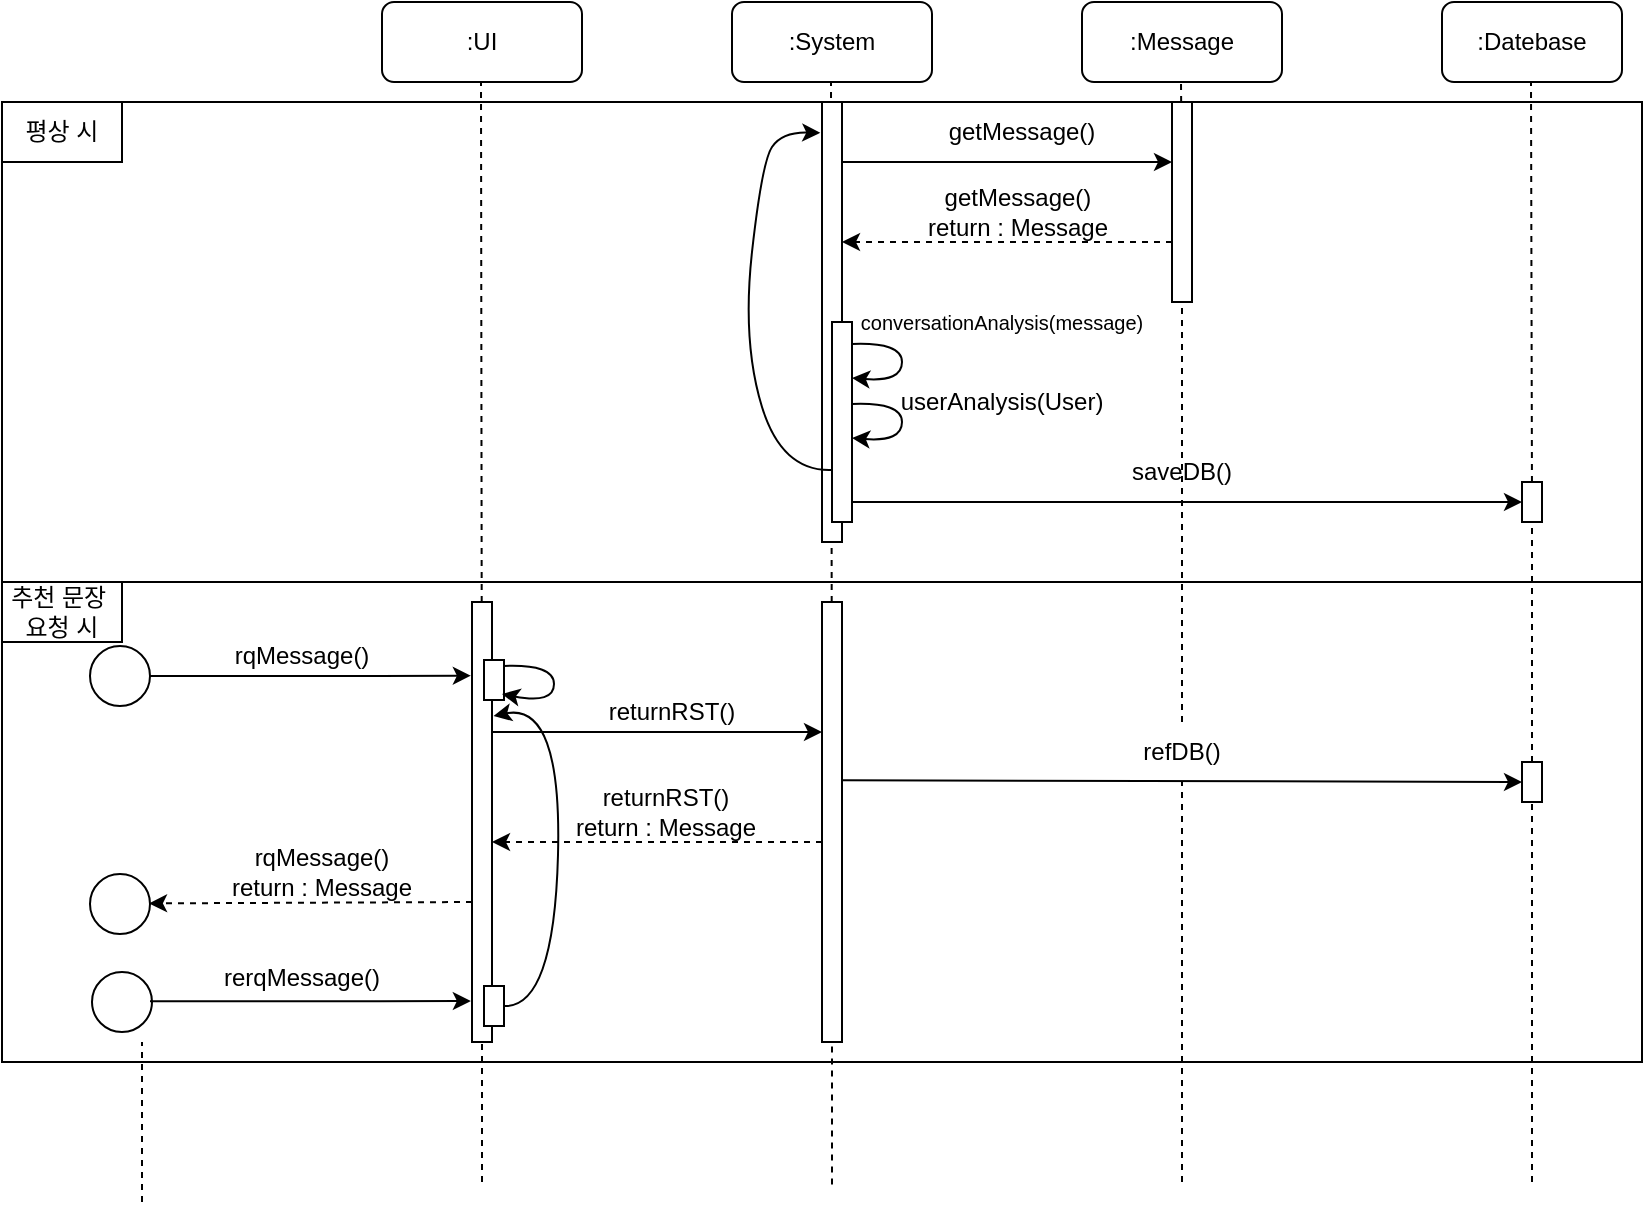 <mxfile version="21.2.9" type="device">
  <diagram name="Page-1" id="2YBvvXClWsGukQMizWep">
    <mxGraphModel dx="1004" dy="573" grid="1" gridSize="10" guides="1" tooltips="1" connect="1" arrows="1" fold="1" page="1" pageScale="1" pageWidth="850" pageHeight="1100" math="0" shadow="0">
      <root>
        <mxCell id="0" />
        <mxCell id="1" parent="0" />
        <mxCell id="O3P-cf8QrBY7kVAXS-Ra-35" value="" style="rounded=0;whiteSpace=wrap;html=1;" parent="1" vertex="1">
          <mxGeometry x="10" y="370" width="820" height="240" as="geometry" />
        </mxCell>
        <mxCell id="O3P-cf8QrBY7kVAXS-Ra-34" value="" style="rounded=0;whiteSpace=wrap;html=1;" parent="1" vertex="1">
          <mxGeometry x="10" y="130" width="820" height="240" as="geometry" />
        </mxCell>
        <mxCell id="O3P-cf8QrBY7kVAXS-Ra-2" value=":UI" style="rounded=1;whiteSpace=wrap;html=1;" parent="1" vertex="1">
          <mxGeometry x="200" y="80" width="100" height="40" as="geometry" />
        </mxCell>
        <mxCell id="O3P-cf8QrBY7kVAXS-Ra-3" value=":System" style="rounded=1;whiteSpace=wrap;html=1;" parent="1" vertex="1">
          <mxGeometry x="375" y="80" width="100" height="40" as="geometry" />
        </mxCell>
        <mxCell id="O3P-cf8QrBY7kVAXS-Ra-4" value=":Message" style="rounded=1;whiteSpace=wrap;html=1;" parent="1" vertex="1">
          <mxGeometry x="550" y="80" width="100" height="40" as="geometry" />
        </mxCell>
        <mxCell id="O3P-cf8QrBY7kVAXS-Ra-5" value=":Datebase" style="rounded=1;whiteSpace=wrap;html=1;" parent="1" vertex="1">
          <mxGeometry x="730" y="80" width="90" height="40" as="geometry" />
        </mxCell>
        <mxCell id="O3P-cf8QrBY7kVAXS-Ra-8" value="" style="endArrow=none;dashed=1;html=1;rounded=0;" parent="1" source="O3P-cf8QrBY7kVAXS-Ra-43" edge="1">
          <mxGeometry width="50" height="50" relative="1" as="geometry">
            <mxPoint x="249.5" y="590" as="sourcePoint" />
            <mxPoint x="249.5" y="120" as="targetPoint" />
          </mxGeometry>
        </mxCell>
        <mxCell id="O3P-cf8QrBY7kVAXS-Ra-9" value="" style="endArrow=none;dashed=1;html=1;rounded=0;" parent="1" source="O3P-cf8QrBY7kVAXS-Ra-47" edge="1">
          <mxGeometry width="50" height="50" relative="1" as="geometry">
            <mxPoint x="424.5" y="590" as="sourcePoint" />
            <mxPoint x="424.5" y="120" as="targetPoint" />
          </mxGeometry>
        </mxCell>
        <mxCell id="O3P-cf8QrBY7kVAXS-Ra-10" value="" style="endArrow=none;dashed=1;html=1;rounded=0;" parent="1" source="O3P-cf8QrBY7kVAXS-Ra-13" edge="1">
          <mxGeometry width="50" height="50" relative="1" as="geometry">
            <mxPoint x="599.5" y="590" as="sourcePoint" />
            <mxPoint x="599.5" y="120" as="targetPoint" />
          </mxGeometry>
        </mxCell>
        <mxCell id="O3P-cf8QrBY7kVAXS-Ra-11" value="" style="endArrow=none;dashed=1;html=1;rounded=0;" parent="1" source="O3P-cf8QrBY7kVAXS-Ra-31" edge="1">
          <mxGeometry width="50" height="50" relative="1" as="geometry">
            <mxPoint x="774.5" y="590" as="sourcePoint" />
            <mxPoint x="774.5" y="120" as="targetPoint" />
          </mxGeometry>
        </mxCell>
        <mxCell id="O3P-cf8QrBY7kVAXS-Ra-12" value="" style="rounded=0;whiteSpace=wrap;html=1;" parent="1" vertex="1">
          <mxGeometry x="420" y="130" width="10" height="220" as="geometry" />
        </mxCell>
        <mxCell id="O3P-cf8QrBY7kVAXS-Ra-14" value="" style="endArrow=none;dashed=1;html=1;rounded=0;" parent="1" source="O3P-cf8QrBY7kVAXS-Ra-55" target="O3P-cf8QrBY7kVAXS-Ra-13" edge="1">
          <mxGeometry width="50" height="50" relative="1" as="geometry">
            <mxPoint x="599.5" y="590" as="sourcePoint" />
            <mxPoint x="599.5" y="120" as="targetPoint" />
          </mxGeometry>
        </mxCell>
        <mxCell id="O3P-cf8QrBY7kVAXS-Ra-13" value="" style="rounded=0;whiteSpace=wrap;html=1;" parent="1" vertex="1">
          <mxGeometry x="595" y="130" width="10" height="100" as="geometry" />
        </mxCell>
        <mxCell id="O3P-cf8QrBY7kVAXS-Ra-15" value="" style="endArrow=classic;html=1;rounded=0;" parent="1" edge="1">
          <mxGeometry width="50" height="50" relative="1" as="geometry">
            <mxPoint x="430" y="160" as="sourcePoint" />
            <mxPoint x="595" y="160" as="targetPoint" />
          </mxGeometry>
        </mxCell>
        <mxCell id="O3P-cf8QrBY7kVAXS-Ra-16" value="getMessage()" style="text;html=1;strokeColor=none;fillColor=none;align=center;verticalAlign=middle;whiteSpace=wrap;rounded=0;" parent="1" vertex="1">
          <mxGeometry x="490" y="130" width="60" height="30" as="geometry" />
        </mxCell>
        <mxCell id="O3P-cf8QrBY7kVAXS-Ra-17" value="" style="endArrow=classic;html=1;rounded=0;dashed=1;" parent="1" edge="1">
          <mxGeometry width="50" height="50" relative="1" as="geometry">
            <mxPoint x="595" y="200" as="sourcePoint" />
            <mxPoint x="430" y="200" as="targetPoint" />
          </mxGeometry>
        </mxCell>
        <mxCell id="O3P-cf8QrBY7kVAXS-Ra-18" value="getMessage()&lt;br&gt;return : Message" style="text;html=1;strokeColor=none;fillColor=none;align=center;verticalAlign=middle;whiteSpace=wrap;rounded=0;" parent="1" vertex="1">
          <mxGeometry x="468" y="170" width="100" height="30" as="geometry" />
        </mxCell>
        <mxCell id="O3P-cf8QrBY7kVAXS-Ra-19" value="" style="rounded=0;whiteSpace=wrap;html=1;" parent="1" vertex="1">
          <mxGeometry x="425" y="240" width="10" height="100" as="geometry" />
        </mxCell>
        <mxCell id="O3P-cf8QrBY7kVAXS-Ra-24" value="" style="curved=1;endArrow=classic;html=1;rounded=0;exitX=1.044;exitY=0.159;exitDx=0;exitDy=0;exitPerimeter=0;entryX=1;entryY=0.4;entryDx=0;entryDy=0;entryPerimeter=0;" parent="1" edge="1">
          <mxGeometry width="50" height="50" relative="1" as="geometry">
            <mxPoint x="435" y="251" as="sourcePoint" />
            <mxPoint x="435" y="268" as="targetPoint" />
            <Array as="points">
              <mxPoint x="460" y="250" />
              <mxPoint x="460" y="270" />
            </Array>
          </mxGeometry>
        </mxCell>
        <mxCell id="O3P-cf8QrBY7kVAXS-Ra-25" value="userAnalysis(User)" style="text;html=1;strokeColor=none;fillColor=none;align=center;verticalAlign=middle;whiteSpace=wrap;rounded=0;" parent="1" vertex="1">
          <mxGeometry x="480" y="265" width="60" height="30" as="geometry" />
        </mxCell>
        <mxCell id="O3P-cf8QrBY7kVAXS-Ra-26" value="" style="curved=1;endArrow=classic;html=1;rounded=0;exitX=1.044;exitY=0.159;exitDx=0;exitDy=0;exitPerimeter=0;entryX=1;entryY=0.4;entryDx=0;entryDy=0;entryPerimeter=0;" parent="1" edge="1">
          <mxGeometry width="50" height="50" relative="1" as="geometry">
            <mxPoint x="435" y="281" as="sourcePoint" />
            <mxPoint x="435" y="298" as="targetPoint" />
            <Array as="points">
              <mxPoint x="460" y="280" />
              <mxPoint x="460" y="300" />
            </Array>
          </mxGeometry>
        </mxCell>
        <mxCell id="O3P-cf8QrBY7kVAXS-Ra-27" value="&lt;font style=&quot;font-size: 10px;&quot;&gt;conversationAnalysis(message)&lt;/font&gt;" style="text;html=1;strokeColor=none;fillColor=none;align=center;verticalAlign=middle;whiteSpace=wrap;rounded=0;" parent="1" vertex="1">
          <mxGeometry x="500" y="225" width="20" height="30" as="geometry" />
        </mxCell>
        <mxCell id="O3P-cf8QrBY7kVAXS-Ra-29" value="" style="curved=1;endArrow=classic;html=1;rounded=0;exitX=1.044;exitY=0.159;exitDx=0;exitDy=0;exitPerimeter=0;entryX=-0.086;entryY=0.07;entryDx=0;entryDy=0;entryPerimeter=0;" parent="1" target="O3P-cf8QrBY7kVAXS-Ra-12" edge="1">
          <mxGeometry width="50" height="50" relative="1" as="geometry">
            <mxPoint x="425" y="314" as="sourcePoint" />
            <mxPoint x="425" y="297" as="targetPoint" />
            <Array as="points">
              <mxPoint x="400" y="315" />
              <mxPoint x="380" y="250" />
              <mxPoint x="390" y="160" />
              <mxPoint x="400" y="145" />
            </Array>
          </mxGeometry>
        </mxCell>
        <mxCell id="O3P-cf8QrBY7kVAXS-Ra-30" value="" style="endArrow=classic;html=1;rounded=0;" parent="1" edge="1">
          <mxGeometry width="50" height="50" relative="1" as="geometry">
            <mxPoint x="435" y="330" as="sourcePoint" />
            <mxPoint x="770" y="330" as="targetPoint" />
          </mxGeometry>
        </mxCell>
        <mxCell id="O3P-cf8QrBY7kVAXS-Ra-32" value="" style="endArrow=none;dashed=1;html=1;rounded=0;" parent="1" source="O3P-cf8QrBY7kVAXS-Ra-62" target="O3P-cf8QrBY7kVAXS-Ra-31" edge="1">
          <mxGeometry width="50" height="50" relative="1" as="geometry">
            <mxPoint x="774.5" y="590" as="sourcePoint" />
            <mxPoint x="774.5" y="120" as="targetPoint" />
          </mxGeometry>
        </mxCell>
        <mxCell id="O3P-cf8QrBY7kVAXS-Ra-31" value="" style="rounded=0;whiteSpace=wrap;html=1;" parent="1" vertex="1">
          <mxGeometry x="770" y="320" width="10" height="20" as="geometry" />
        </mxCell>
        <mxCell id="O3P-cf8QrBY7kVAXS-Ra-36" value="평상 시" style="rounded=0;whiteSpace=wrap;html=1;" parent="1" vertex="1">
          <mxGeometry x="10" y="130" width="60" height="30" as="geometry" />
        </mxCell>
        <mxCell id="O3P-cf8QrBY7kVAXS-Ra-37" value="추천 문장&amp;nbsp;&lt;br&gt;요청 시" style="rounded=0;whiteSpace=wrap;html=1;" parent="1" vertex="1">
          <mxGeometry x="10" y="370" width="60" height="30" as="geometry" />
        </mxCell>
        <mxCell id="O3P-cf8QrBY7kVAXS-Ra-40" value="" style="endArrow=none;dashed=1;html=1;rounded=0;" parent="1" edge="1">
          <mxGeometry width="50" height="50" relative="1" as="geometry">
            <mxPoint x="80" y="680" as="sourcePoint" />
            <mxPoint x="80" y="600" as="targetPoint" />
          </mxGeometry>
        </mxCell>
        <mxCell id="O3P-cf8QrBY7kVAXS-Ra-42" value="" style="endArrow=classic;html=1;rounded=0;entryX=0.043;entryY=0.181;entryDx=0;entryDy=0;entryPerimeter=0;" parent="1" edge="1">
          <mxGeometry width="50" height="50" relative="1" as="geometry">
            <mxPoint x="84" y="417" as="sourcePoint" />
            <mxPoint x="244.43" y="416.82" as="targetPoint" />
            <Array as="points">
              <mxPoint x="199" y="417" />
            </Array>
          </mxGeometry>
        </mxCell>
        <mxCell id="O3P-cf8QrBY7kVAXS-Ra-44" value="" style="endArrow=none;dashed=1;html=1;rounded=0;" parent="1" target="O3P-cf8QrBY7kVAXS-Ra-43" edge="1">
          <mxGeometry width="50" height="50" relative="1" as="geometry">
            <mxPoint x="250" y="670" as="sourcePoint" />
            <mxPoint x="249.5" y="120" as="targetPoint" />
          </mxGeometry>
        </mxCell>
        <mxCell id="O3P-cf8QrBY7kVAXS-Ra-43" value="" style="rounded=0;whiteSpace=wrap;html=1;" parent="1" vertex="1">
          <mxGeometry x="245" y="380" width="10" height="220" as="geometry" />
        </mxCell>
        <mxCell id="O3P-cf8QrBY7kVAXS-Ra-46" value="rqMessage()" style="text;html=1;strokeColor=none;fillColor=none;align=center;verticalAlign=middle;whiteSpace=wrap;rounded=0;" parent="1" vertex="1">
          <mxGeometry x="130" y="392" width="60" height="30" as="geometry" />
        </mxCell>
        <mxCell id="O3P-cf8QrBY7kVAXS-Ra-48" value="" style="endArrow=none;dashed=1;html=1;rounded=0;" parent="1" target="O3P-cf8QrBY7kVAXS-Ra-47" edge="1">
          <mxGeometry width="50" height="50" relative="1" as="geometry">
            <mxPoint x="425" y="671.231" as="sourcePoint" />
            <mxPoint x="424.5" y="120" as="targetPoint" />
          </mxGeometry>
        </mxCell>
        <mxCell id="O3P-cf8QrBY7kVAXS-Ra-47" value="" style="rounded=0;whiteSpace=wrap;html=1;" parent="1" vertex="1">
          <mxGeometry x="420" y="380" width="10" height="220" as="geometry" />
        </mxCell>
        <mxCell id="O3P-cf8QrBY7kVAXS-Ra-50" value="" style="endArrow=classic;html=1;rounded=0;" parent="1" edge="1">
          <mxGeometry width="50" height="50" relative="1" as="geometry">
            <mxPoint x="255" y="445" as="sourcePoint" />
            <mxPoint x="420" y="445" as="targetPoint" />
          </mxGeometry>
        </mxCell>
        <mxCell id="O3P-cf8QrBY7kVAXS-Ra-51" value="returnRST()" style="text;html=1;strokeColor=none;fillColor=none;align=center;verticalAlign=middle;whiteSpace=wrap;rounded=0;" parent="1" vertex="1">
          <mxGeometry x="315" y="420" width="60" height="30" as="geometry" />
        </mxCell>
        <mxCell id="O3P-cf8QrBY7kVAXS-Ra-53" value="" style="endArrow=classic;html=1;rounded=0;exitX=1.043;exitY=0.405;exitDx=0;exitDy=0;exitPerimeter=0;entryX=0;entryY=0.5;entryDx=0;entryDy=0;" parent="1" source="O3P-cf8QrBY7kVAXS-Ra-47" target="O3P-cf8QrBY7kVAXS-Ra-62" edge="1">
          <mxGeometry width="50" height="50" relative="1" as="geometry">
            <mxPoint x="435" y="470" as="sourcePoint" />
            <mxPoint x="775" y="470" as="targetPoint" />
          </mxGeometry>
        </mxCell>
        <mxCell id="O3P-cf8QrBY7kVAXS-Ra-56" value="" style="endArrow=none;dashed=1;html=1;rounded=0;" parent="1" target="O3P-cf8QrBY7kVAXS-Ra-55" edge="1">
          <mxGeometry width="50" height="50" relative="1" as="geometry">
            <mxPoint x="600" y="670" as="sourcePoint" />
            <mxPoint x="600" y="230" as="targetPoint" />
          </mxGeometry>
        </mxCell>
        <mxCell id="O3P-cf8QrBY7kVAXS-Ra-33" value="saveDB()" style="text;html=1;strokeColor=none;fillColor=none;align=center;verticalAlign=middle;whiteSpace=wrap;rounded=0;fontSize=12;" parent="1" vertex="1">
          <mxGeometry x="570" y="300" width="60" height="30" as="geometry" />
        </mxCell>
        <mxCell id="O3P-cf8QrBY7kVAXS-Ra-55" value="refDB()" style="text;html=1;strokeColor=none;fillColor=none;align=center;verticalAlign=middle;whiteSpace=wrap;rounded=0;" parent="1" vertex="1">
          <mxGeometry x="570" y="440" width="60" height="30" as="geometry" />
        </mxCell>
        <mxCell id="O3P-cf8QrBY7kVAXS-Ra-57" value="" style="endArrow=classic;html=1;rounded=0;dashed=1;" parent="1" edge="1">
          <mxGeometry width="50" height="50" relative="1" as="geometry">
            <mxPoint x="420" y="500" as="sourcePoint" />
            <mxPoint x="255" y="500" as="targetPoint" />
          </mxGeometry>
        </mxCell>
        <mxCell id="O3P-cf8QrBY7kVAXS-Ra-59" value="returnRST()&lt;br&gt;return : Message" style="text;html=1;strokeColor=none;fillColor=none;align=center;verticalAlign=middle;whiteSpace=wrap;rounded=0;" parent="1" vertex="1">
          <mxGeometry x="292" y="470" width="100" height="30" as="geometry" />
        </mxCell>
        <mxCell id="O3P-cf8QrBY7kVAXS-Ra-60" value="" style="endArrow=classic;html=1;rounded=0;entryX=0.852;entryY=0.685;entryDx=0;entryDy=0;entryPerimeter=0;dashed=1;" parent="1" edge="1">
          <mxGeometry width="50" height="50" relative="1" as="geometry">
            <mxPoint x="245" y="530" as="sourcePoint" />
            <mxPoint x="83.52" y="530.7" as="targetPoint" />
          </mxGeometry>
        </mxCell>
        <mxCell id="O3P-cf8QrBY7kVAXS-Ra-61" value="rqMessage()&lt;br&gt;return : Message" style="text;html=1;strokeColor=none;fillColor=none;align=center;verticalAlign=middle;whiteSpace=wrap;rounded=0;" parent="1" vertex="1">
          <mxGeometry x="120" y="500" width="100" height="30" as="geometry" />
        </mxCell>
        <mxCell id="O3P-cf8QrBY7kVAXS-Ra-63" value="" style="endArrow=none;dashed=1;html=1;rounded=0;" parent="1" target="O3P-cf8QrBY7kVAXS-Ra-62" edge="1">
          <mxGeometry width="50" height="50" relative="1" as="geometry">
            <mxPoint x="775" y="670" as="sourcePoint" />
            <mxPoint x="775" y="340" as="targetPoint" />
          </mxGeometry>
        </mxCell>
        <mxCell id="O3P-cf8QrBY7kVAXS-Ra-62" value="" style="rounded=0;whiteSpace=wrap;html=1;" parent="1" vertex="1">
          <mxGeometry x="770" y="460" width="10" height="20" as="geometry" />
        </mxCell>
        <mxCell id="1ggCsnoWt_kt4k4p3Ovf-1" value="" style="ellipse;whiteSpace=wrap;html=1;aspect=fixed;" parent="1" vertex="1">
          <mxGeometry x="54" y="402" width="30" height="30" as="geometry" />
        </mxCell>
        <mxCell id="1ggCsnoWt_kt4k4p3Ovf-2" value="" style="ellipse;whiteSpace=wrap;html=1;aspect=fixed;" parent="1" vertex="1">
          <mxGeometry x="54" y="516" width="30" height="30" as="geometry" />
        </mxCell>
        <mxCell id="1ggCsnoWt_kt4k4p3Ovf-3" value="" style="ellipse;whiteSpace=wrap;html=1;aspect=fixed;" parent="1" vertex="1">
          <mxGeometry x="55" y="565" width="30" height="30" as="geometry" />
        </mxCell>
        <mxCell id="1ggCsnoWt_kt4k4p3Ovf-4" value="" style="rounded=0;whiteSpace=wrap;html=1;" parent="1" vertex="1">
          <mxGeometry x="251" y="409" width="10" height="20" as="geometry" />
        </mxCell>
        <mxCell id="1ggCsnoWt_kt4k4p3Ovf-5" value="" style="curved=1;endArrow=classic;html=1;rounded=0;exitX=1.044;exitY=0.159;exitDx=0;exitDy=0;exitPerimeter=0;" parent="1" edge="1">
          <mxGeometry width="50" height="50" relative="1" as="geometry">
            <mxPoint x="261" y="412" as="sourcePoint" />
            <mxPoint x="260" y="426" as="targetPoint" />
            <Array as="points">
              <mxPoint x="286" y="411" />
              <mxPoint x="286" y="431" />
            </Array>
          </mxGeometry>
        </mxCell>
        <mxCell id="zk6Iy7NK1C8uPbMYPDVg-2" value="" style="endArrow=classic;html=1;rounded=0;entryX=0.043;entryY=0.181;entryDx=0;entryDy=0;entryPerimeter=0;" edge="1" parent="1">
          <mxGeometry width="50" height="50" relative="1" as="geometry">
            <mxPoint x="84" y="579.68" as="sourcePoint" />
            <mxPoint x="244.43" y="579.5" as="targetPoint" />
            <Array as="points">
              <mxPoint x="199" y="579.68" />
            </Array>
          </mxGeometry>
        </mxCell>
        <mxCell id="zk6Iy7NK1C8uPbMYPDVg-3" value="rerqMessage()" style="text;html=1;strokeColor=none;fillColor=none;align=center;verticalAlign=middle;whiteSpace=wrap;rounded=0;" vertex="1" parent="1">
          <mxGeometry x="130" y="553" width="60" height="30" as="geometry" />
        </mxCell>
        <mxCell id="zk6Iy7NK1C8uPbMYPDVg-5" value="" style="rounded=0;whiteSpace=wrap;html=1;" vertex="1" parent="1">
          <mxGeometry x="251" y="572" width="10" height="20" as="geometry" />
        </mxCell>
        <mxCell id="zk6Iy7NK1C8uPbMYPDVg-6" value="" style="curved=1;endArrow=classic;html=1;rounded=0;exitX=1.044;exitY=0.159;exitDx=0;exitDy=0;exitPerimeter=0;entryX=1.077;entryY=0.259;entryDx=0;entryDy=0;entryPerimeter=0;" edge="1" parent="1" target="O3P-cf8QrBY7kVAXS-Ra-43">
          <mxGeometry width="50" height="50" relative="1" as="geometry">
            <mxPoint x="261.0" y="582" as="sourcePoint" />
            <mxPoint x="260" y="440" as="targetPoint" />
            <Array as="points">
              <mxPoint x="286.0" y="583" />
              <mxPoint x="290" y="430" />
            </Array>
          </mxGeometry>
        </mxCell>
      </root>
    </mxGraphModel>
  </diagram>
</mxfile>

